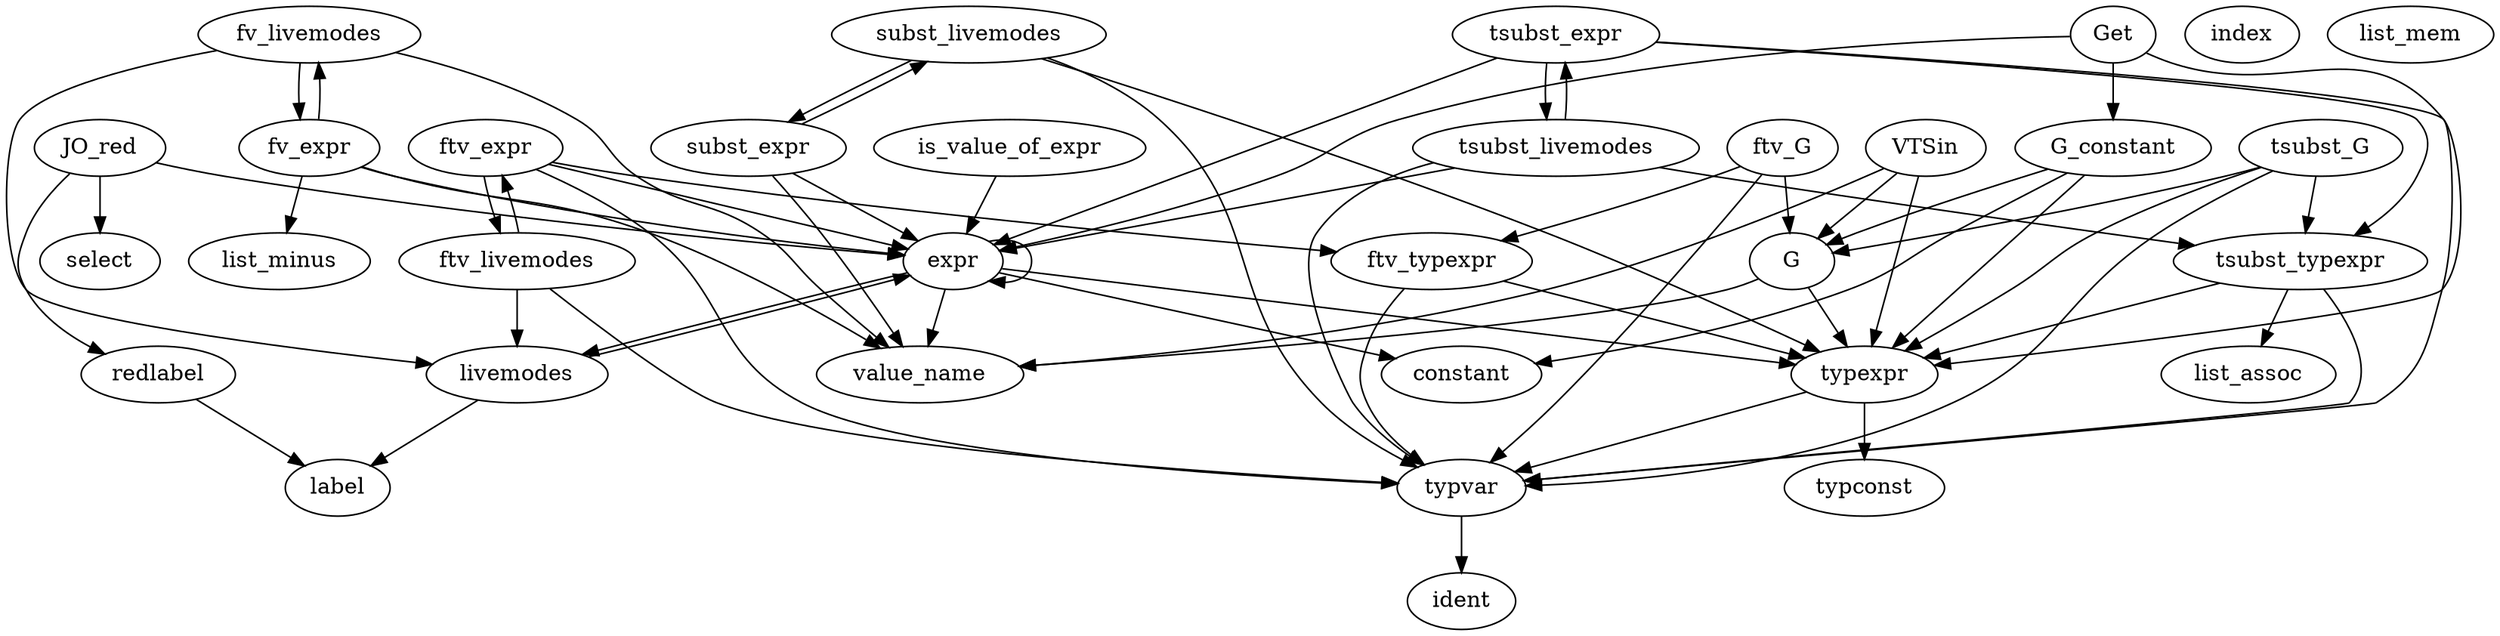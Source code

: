 digraph G{
value_name;
"label";
ident;
index;
typvar -> ident;
typconst;
typexpr;
typexpr -> typvar;
typexpr -> typconst;
constant;
livemodes;
livemodes -> "label";
livemodes -> expr;
expr;
expr -> value_name;
expr -> constant;
expr -> typexpr;
expr -> livemodes;
expr -> expr;
redlabel;
redlabel -> "label";
select;
G;
G -> value_name;
G -> typexpr;


is_value_of_expr -> expr;
list_mem;
list_assoc;
tsubst_typexpr;
tsubst_typexpr -> typvar;
tsubst_typexpr -> typexpr;
tsubst_typexpr -> list_assoc;
tsubst_G;
tsubst_G -> typvar;
tsubst_G -> typexpr;
tsubst_G -> G;
tsubst_G -> tsubst_typexpr;
subst_expr;
subst_expr -> expr;
subst_expr -> value_name;
subst_expr -> subst_livemodes;
subst_livemodes;
subst_livemodes -> typvar;
subst_livemodes -> typexpr;
subst_livemodes -> subst_expr;
tsubst_expr;
tsubst_expr -> typvar;
tsubst_expr -> expr;
tsubst_expr -> tsubst_typexpr;
tsubst_expr -> tsubst_livemodes;
tsubst_livemodes;
tsubst_livemodes -> typvar;
tsubst_livemodes -> expr;
tsubst_livemodes -> tsubst_typexpr;
tsubst_livemodes -> tsubst_expr;
list_minus;

ftv_typexpr;
ftv_typexpr -> typexpr;
ftv_typexpr -> typvar;
ftv_expr;
ftv_expr -> expr;
ftv_expr -> typvar;
ftv_expr -> ftv_typexpr;
ftv_expr -> ftv_livemodes
ftv_livemodes;
ftv_livemodes -> livemodes;
ftv_livemodes -> typvar;
ftv_livemodes -> ftv_expr;

ftv_G;
ftv_G -> G;
ftv_G -> typvar;
ftv_G -> ftv_typexpr;

fv_expr;
fv_expr -> expr;
fv_expr -> value_name;
fv_expr -> list_minus;
fv_expr -> fv_livemodes;
fv_livemodes;
fv_livemodes -> livemodes;
fv_livemodes -> value_name;
fv_livemodes -> fv_expr;


VTSin;
VTSin -> value_name;
VTSin -> typexpr;
VTSin -> G;
G_constant;
G_constant -> constant;
G_constant -> typexpr;
G_constant -> G;
Get;
Get -> expr;
Get -> typexpr;
Get -> G_constant;


JO_red;
JO_red -> expr;
JO_red -> select;
JO_red -> redlabel;


}
